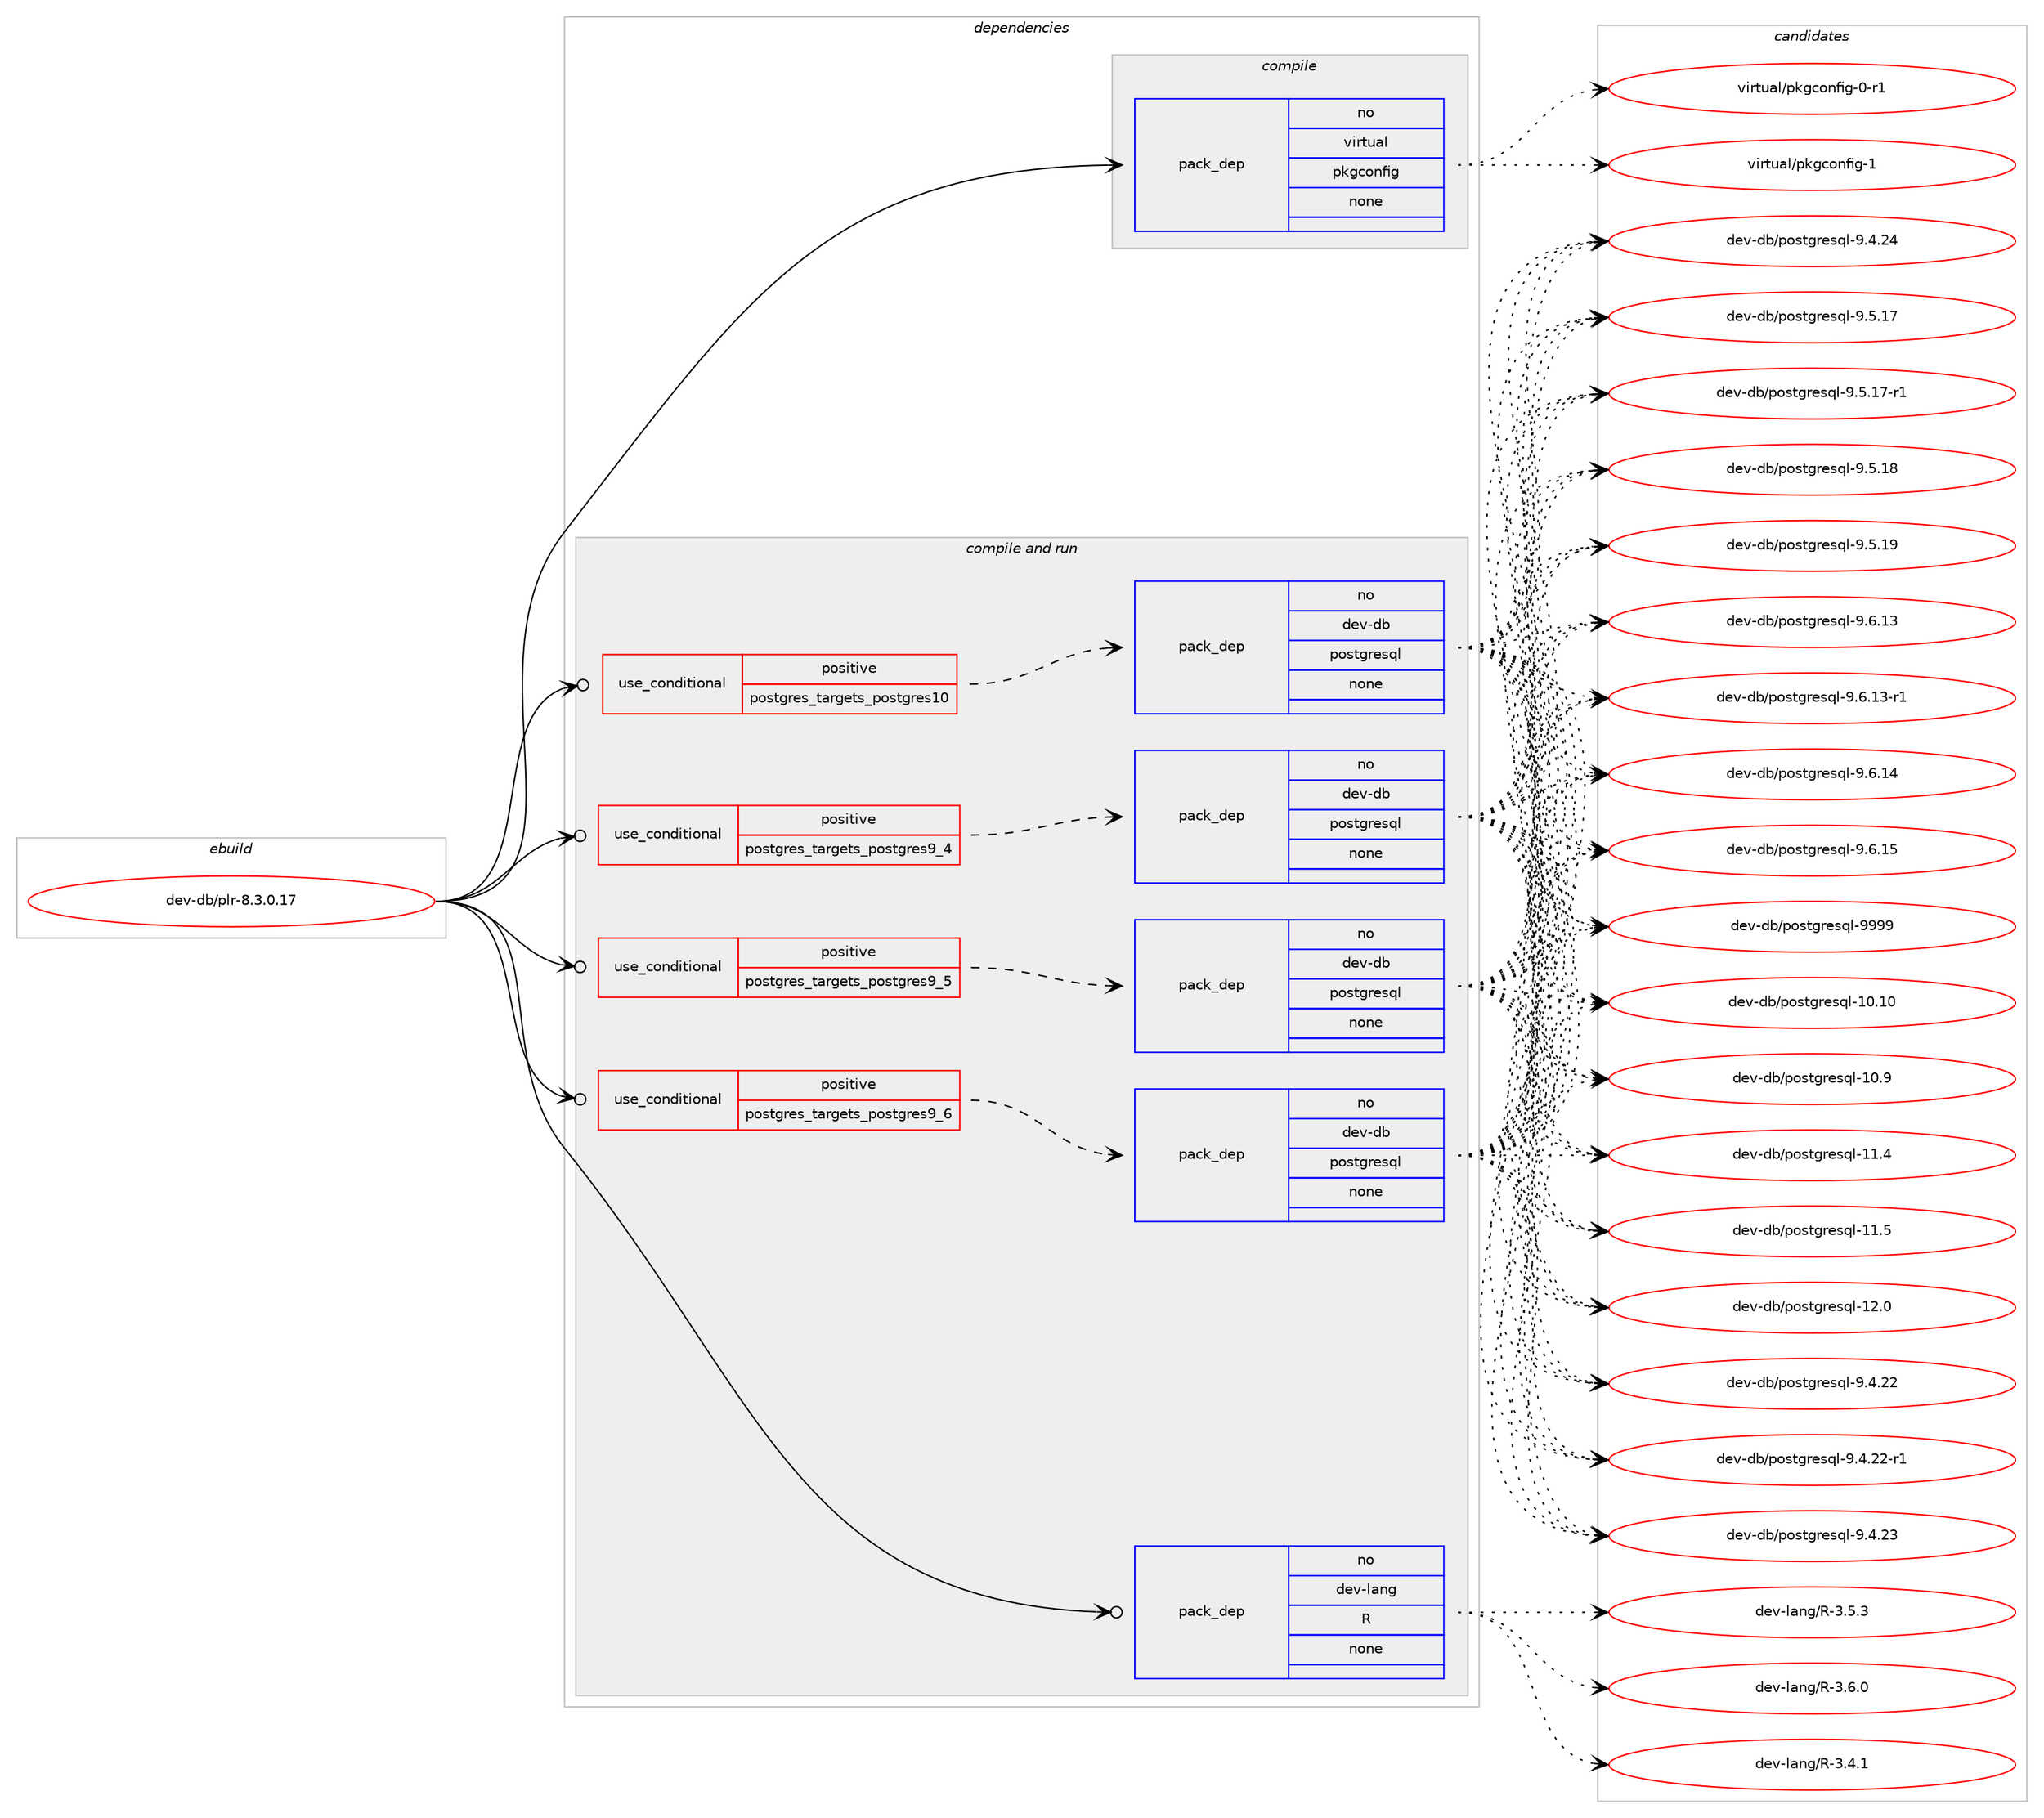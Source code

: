 digraph prolog {

# *************
# Graph options
# *************

newrank=true;
concentrate=true;
compound=true;
graph [rankdir=LR,fontname=Helvetica,fontsize=10,ranksep=1.5];#, ranksep=2.5, nodesep=0.2];
edge  [arrowhead=vee];
node  [fontname=Helvetica,fontsize=10];

# **********
# The ebuild
# **********

subgraph cluster_leftcol {
color=gray;
rank=same;
label=<<i>ebuild</i>>;
id [label="dev-db/plr-8.3.0.17", color=red, width=4, href="../dev-db/plr-8.3.0.17.svg"];
}

# ****************
# The dependencies
# ****************

subgraph cluster_midcol {
color=gray;
label=<<i>dependencies</i>>;
subgraph cluster_compile {
fillcolor="#eeeeee";
style=filled;
label=<<i>compile</i>>;
subgraph pack388473 {
dependency521753 [label=<<TABLE BORDER="0" CELLBORDER="1" CELLSPACING="0" CELLPADDING="4" WIDTH="220"><TR><TD ROWSPAN="6" CELLPADDING="30">pack_dep</TD></TR><TR><TD WIDTH="110">no</TD></TR><TR><TD>virtual</TD></TR><TR><TD>pkgconfig</TD></TR><TR><TD>none</TD></TR><TR><TD></TD></TR></TABLE>>, shape=none, color=blue];
}
id:e -> dependency521753:w [weight=20,style="solid",arrowhead="vee"];
}
subgraph cluster_compileandrun {
fillcolor="#eeeeee";
style=filled;
label=<<i>compile and run</i>>;
subgraph cond123556 {
dependency521754 [label=<<TABLE BORDER="0" CELLBORDER="1" CELLSPACING="0" CELLPADDING="4"><TR><TD ROWSPAN="3" CELLPADDING="10">use_conditional</TD></TR><TR><TD>positive</TD></TR><TR><TD>postgres_targets_postgres10</TD></TR></TABLE>>, shape=none, color=red];
subgraph pack388474 {
dependency521755 [label=<<TABLE BORDER="0" CELLBORDER="1" CELLSPACING="0" CELLPADDING="4" WIDTH="220"><TR><TD ROWSPAN="6" CELLPADDING="30">pack_dep</TD></TR><TR><TD WIDTH="110">no</TD></TR><TR><TD>dev-db</TD></TR><TR><TD>postgresql</TD></TR><TR><TD>none</TD></TR><TR><TD></TD></TR></TABLE>>, shape=none, color=blue];
}
dependency521754:e -> dependency521755:w [weight=20,style="dashed",arrowhead="vee"];
}
id:e -> dependency521754:w [weight=20,style="solid",arrowhead="odotvee"];
subgraph cond123557 {
dependency521756 [label=<<TABLE BORDER="0" CELLBORDER="1" CELLSPACING="0" CELLPADDING="4"><TR><TD ROWSPAN="3" CELLPADDING="10">use_conditional</TD></TR><TR><TD>positive</TD></TR><TR><TD>postgres_targets_postgres9_4</TD></TR></TABLE>>, shape=none, color=red];
subgraph pack388475 {
dependency521757 [label=<<TABLE BORDER="0" CELLBORDER="1" CELLSPACING="0" CELLPADDING="4" WIDTH="220"><TR><TD ROWSPAN="6" CELLPADDING="30">pack_dep</TD></TR><TR><TD WIDTH="110">no</TD></TR><TR><TD>dev-db</TD></TR><TR><TD>postgresql</TD></TR><TR><TD>none</TD></TR><TR><TD></TD></TR></TABLE>>, shape=none, color=blue];
}
dependency521756:e -> dependency521757:w [weight=20,style="dashed",arrowhead="vee"];
}
id:e -> dependency521756:w [weight=20,style="solid",arrowhead="odotvee"];
subgraph cond123558 {
dependency521758 [label=<<TABLE BORDER="0" CELLBORDER="1" CELLSPACING="0" CELLPADDING="4"><TR><TD ROWSPAN="3" CELLPADDING="10">use_conditional</TD></TR><TR><TD>positive</TD></TR><TR><TD>postgres_targets_postgres9_5</TD></TR></TABLE>>, shape=none, color=red];
subgraph pack388476 {
dependency521759 [label=<<TABLE BORDER="0" CELLBORDER="1" CELLSPACING="0" CELLPADDING="4" WIDTH="220"><TR><TD ROWSPAN="6" CELLPADDING="30">pack_dep</TD></TR><TR><TD WIDTH="110">no</TD></TR><TR><TD>dev-db</TD></TR><TR><TD>postgresql</TD></TR><TR><TD>none</TD></TR><TR><TD></TD></TR></TABLE>>, shape=none, color=blue];
}
dependency521758:e -> dependency521759:w [weight=20,style="dashed",arrowhead="vee"];
}
id:e -> dependency521758:w [weight=20,style="solid",arrowhead="odotvee"];
subgraph cond123559 {
dependency521760 [label=<<TABLE BORDER="0" CELLBORDER="1" CELLSPACING="0" CELLPADDING="4"><TR><TD ROWSPAN="3" CELLPADDING="10">use_conditional</TD></TR><TR><TD>positive</TD></TR><TR><TD>postgres_targets_postgres9_6</TD></TR></TABLE>>, shape=none, color=red];
subgraph pack388477 {
dependency521761 [label=<<TABLE BORDER="0" CELLBORDER="1" CELLSPACING="0" CELLPADDING="4" WIDTH="220"><TR><TD ROWSPAN="6" CELLPADDING="30">pack_dep</TD></TR><TR><TD WIDTH="110">no</TD></TR><TR><TD>dev-db</TD></TR><TR><TD>postgresql</TD></TR><TR><TD>none</TD></TR><TR><TD></TD></TR></TABLE>>, shape=none, color=blue];
}
dependency521760:e -> dependency521761:w [weight=20,style="dashed",arrowhead="vee"];
}
id:e -> dependency521760:w [weight=20,style="solid",arrowhead="odotvee"];
subgraph pack388478 {
dependency521762 [label=<<TABLE BORDER="0" CELLBORDER="1" CELLSPACING="0" CELLPADDING="4" WIDTH="220"><TR><TD ROWSPAN="6" CELLPADDING="30">pack_dep</TD></TR><TR><TD WIDTH="110">no</TD></TR><TR><TD>dev-lang</TD></TR><TR><TD>R</TD></TR><TR><TD>none</TD></TR><TR><TD></TD></TR></TABLE>>, shape=none, color=blue];
}
id:e -> dependency521762:w [weight=20,style="solid",arrowhead="odotvee"];
}
subgraph cluster_run {
fillcolor="#eeeeee";
style=filled;
label=<<i>run</i>>;
}
}

# **************
# The candidates
# **************

subgraph cluster_choices {
rank=same;
color=gray;
label=<<i>candidates</i>>;

subgraph choice388473 {
color=black;
nodesep=1;
choice11810511411611797108471121071039911111010210510345484511449 [label="virtual/pkgconfig-0-r1", color=red, width=4,href="../virtual/pkgconfig-0-r1.svg"];
choice1181051141161179710847112107103991111101021051034549 [label="virtual/pkgconfig-1", color=red, width=4,href="../virtual/pkgconfig-1.svg"];
dependency521753:e -> choice11810511411611797108471121071039911111010210510345484511449:w [style=dotted,weight="100"];
dependency521753:e -> choice1181051141161179710847112107103991111101021051034549:w [style=dotted,weight="100"];
}
subgraph choice388474 {
color=black;
nodesep=1;
choice100101118451009847112111115116103114101115113108454948464948 [label="dev-db/postgresql-10.10", color=red, width=4,href="../dev-db/postgresql-10.10.svg"];
choice1001011184510098471121111151161031141011151131084549484657 [label="dev-db/postgresql-10.9", color=red, width=4,href="../dev-db/postgresql-10.9.svg"];
choice1001011184510098471121111151161031141011151131084549494652 [label="dev-db/postgresql-11.4", color=red, width=4,href="../dev-db/postgresql-11.4.svg"];
choice1001011184510098471121111151161031141011151131084549494653 [label="dev-db/postgresql-11.5", color=red, width=4,href="../dev-db/postgresql-11.5.svg"];
choice1001011184510098471121111151161031141011151131084549504648 [label="dev-db/postgresql-12.0", color=red, width=4,href="../dev-db/postgresql-12.0.svg"];
choice10010111845100984711211111511610311410111511310845574652465050 [label="dev-db/postgresql-9.4.22", color=red, width=4,href="../dev-db/postgresql-9.4.22.svg"];
choice100101118451009847112111115116103114101115113108455746524650504511449 [label="dev-db/postgresql-9.4.22-r1", color=red, width=4,href="../dev-db/postgresql-9.4.22-r1.svg"];
choice10010111845100984711211111511610311410111511310845574652465051 [label="dev-db/postgresql-9.4.23", color=red, width=4,href="../dev-db/postgresql-9.4.23.svg"];
choice10010111845100984711211111511610311410111511310845574652465052 [label="dev-db/postgresql-9.4.24", color=red, width=4,href="../dev-db/postgresql-9.4.24.svg"];
choice10010111845100984711211111511610311410111511310845574653464955 [label="dev-db/postgresql-9.5.17", color=red, width=4,href="../dev-db/postgresql-9.5.17.svg"];
choice100101118451009847112111115116103114101115113108455746534649554511449 [label="dev-db/postgresql-9.5.17-r1", color=red, width=4,href="../dev-db/postgresql-9.5.17-r1.svg"];
choice10010111845100984711211111511610311410111511310845574653464956 [label="dev-db/postgresql-9.5.18", color=red, width=4,href="../dev-db/postgresql-9.5.18.svg"];
choice10010111845100984711211111511610311410111511310845574653464957 [label="dev-db/postgresql-9.5.19", color=red, width=4,href="../dev-db/postgresql-9.5.19.svg"];
choice10010111845100984711211111511610311410111511310845574654464951 [label="dev-db/postgresql-9.6.13", color=red, width=4,href="../dev-db/postgresql-9.6.13.svg"];
choice100101118451009847112111115116103114101115113108455746544649514511449 [label="dev-db/postgresql-9.6.13-r1", color=red, width=4,href="../dev-db/postgresql-9.6.13-r1.svg"];
choice10010111845100984711211111511610311410111511310845574654464952 [label="dev-db/postgresql-9.6.14", color=red, width=4,href="../dev-db/postgresql-9.6.14.svg"];
choice10010111845100984711211111511610311410111511310845574654464953 [label="dev-db/postgresql-9.6.15", color=red, width=4,href="../dev-db/postgresql-9.6.15.svg"];
choice1001011184510098471121111151161031141011151131084557575757 [label="dev-db/postgresql-9999", color=red, width=4,href="../dev-db/postgresql-9999.svg"];
dependency521755:e -> choice100101118451009847112111115116103114101115113108454948464948:w [style=dotted,weight="100"];
dependency521755:e -> choice1001011184510098471121111151161031141011151131084549484657:w [style=dotted,weight="100"];
dependency521755:e -> choice1001011184510098471121111151161031141011151131084549494652:w [style=dotted,weight="100"];
dependency521755:e -> choice1001011184510098471121111151161031141011151131084549494653:w [style=dotted,weight="100"];
dependency521755:e -> choice1001011184510098471121111151161031141011151131084549504648:w [style=dotted,weight="100"];
dependency521755:e -> choice10010111845100984711211111511610311410111511310845574652465050:w [style=dotted,weight="100"];
dependency521755:e -> choice100101118451009847112111115116103114101115113108455746524650504511449:w [style=dotted,weight="100"];
dependency521755:e -> choice10010111845100984711211111511610311410111511310845574652465051:w [style=dotted,weight="100"];
dependency521755:e -> choice10010111845100984711211111511610311410111511310845574652465052:w [style=dotted,weight="100"];
dependency521755:e -> choice10010111845100984711211111511610311410111511310845574653464955:w [style=dotted,weight="100"];
dependency521755:e -> choice100101118451009847112111115116103114101115113108455746534649554511449:w [style=dotted,weight="100"];
dependency521755:e -> choice10010111845100984711211111511610311410111511310845574653464956:w [style=dotted,weight="100"];
dependency521755:e -> choice10010111845100984711211111511610311410111511310845574653464957:w [style=dotted,weight="100"];
dependency521755:e -> choice10010111845100984711211111511610311410111511310845574654464951:w [style=dotted,weight="100"];
dependency521755:e -> choice100101118451009847112111115116103114101115113108455746544649514511449:w [style=dotted,weight="100"];
dependency521755:e -> choice10010111845100984711211111511610311410111511310845574654464952:w [style=dotted,weight="100"];
dependency521755:e -> choice10010111845100984711211111511610311410111511310845574654464953:w [style=dotted,weight="100"];
dependency521755:e -> choice1001011184510098471121111151161031141011151131084557575757:w [style=dotted,weight="100"];
}
subgraph choice388475 {
color=black;
nodesep=1;
choice100101118451009847112111115116103114101115113108454948464948 [label="dev-db/postgresql-10.10", color=red, width=4,href="../dev-db/postgresql-10.10.svg"];
choice1001011184510098471121111151161031141011151131084549484657 [label="dev-db/postgresql-10.9", color=red, width=4,href="../dev-db/postgresql-10.9.svg"];
choice1001011184510098471121111151161031141011151131084549494652 [label="dev-db/postgresql-11.4", color=red, width=4,href="../dev-db/postgresql-11.4.svg"];
choice1001011184510098471121111151161031141011151131084549494653 [label="dev-db/postgresql-11.5", color=red, width=4,href="../dev-db/postgresql-11.5.svg"];
choice1001011184510098471121111151161031141011151131084549504648 [label="dev-db/postgresql-12.0", color=red, width=4,href="../dev-db/postgresql-12.0.svg"];
choice10010111845100984711211111511610311410111511310845574652465050 [label="dev-db/postgresql-9.4.22", color=red, width=4,href="../dev-db/postgresql-9.4.22.svg"];
choice100101118451009847112111115116103114101115113108455746524650504511449 [label="dev-db/postgresql-9.4.22-r1", color=red, width=4,href="../dev-db/postgresql-9.4.22-r1.svg"];
choice10010111845100984711211111511610311410111511310845574652465051 [label="dev-db/postgresql-9.4.23", color=red, width=4,href="../dev-db/postgresql-9.4.23.svg"];
choice10010111845100984711211111511610311410111511310845574652465052 [label="dev-db/postgresql-9.4.24", color=red, width=4,href="../dev-db/postgresql-9.4.24.svg"];
choice10010111845100984711211111511610311410111511310845574653464955 [label="dev-db/postgresql-9.5.17", color=red, width=4,href="../dev-db/postgresql-9.5.17.svg"];
choice100101118451009847112111115116103114101115113108455746534649554511449 [label="dev-db/postgresql-9.5.17-r1", color=red, width=4,href="../dev-db/postgresql-9.5.17-r1.svg"];
choice10010111845100984711211111511610311410111511310845574653464956 [label="dev-db/postgresql-9.5.18", color=red, width=4,href="../dev-db/postgresql-9.5.18.svg"];
choice10010111845100984711211111511610311410111511310845574653464957 [label="dev-db/postgresql-9.5.19", color=red, width=4,href="../dev-db/postgresql-9.5.19.svg"];
choice10010111845100984711211111511610311410111511310845574654464951 [label="dev-db/postgresql-9.6.13", color=red, width=4,href="../dev-db/postgresql-9.6.13.svg"];
choice100101118451009847112111115116103114101115113108455746544649514511449 [label="dev-db/postgresql-9.6.13-r1", color=red, width=4,href="../dev-db/postgresql-9.6.13-r1.svg"];
choice10010111845100984711211111511610311410111511310845574654464952 [label="dev-db/postgresql-9.6.14", color=red, width=4,href="../dev-db/postgresql-9.6.14.svg"];
choice10010111845100984711211111511610311410111511310845574654464953 [label="dev-db/postgresql-9.6.15", color=red, width=4,href="../dev-db/postgresql-9.6.15.svg"];
choice1001011184510098471121111151161031141011151131084557575757 [label="dev-db/postgresql-9999", color=red, width=4,href="../dev-db/postgresql-9999.svg"];
dependency521757:e -> choice100101118451009847112111115116103114101115113108454948464948:w [style=dotted,weight="100"];
dependency521757:e -> choice1001011184510098471121111151161031141011151131084549484657:w [style=dotted,weight="100"];
dependency521757:e -> choice1001011184510098471121111151161031141011151131084549494652:w [style=dotted,weight="100"];
dependency521757:e -> choice1001011184510098471121111151161031141011151131084549494653:w [style=dotted,weight="100"];
dependency521757:e -> choice1001011184510098471121111151161031141011151131084549504648:w [style=dotted,weight="100"];
dependency521757:e -> choice10010111845100984711211111511610311410111511310845574652465050:w [style=dotted,weight="100"];
dependency521757:e -> choice100101118451009847112111115116103114101115113108455746524650504511449:w [style=dotted,weight="100"];
dependency521757:e -> choice10010111845100984711211111511610311410111511310845574652465051:w [style=dotted,weight="100"];
dependency521757:e -> choice10010111845100984711211111511610311410111511310845574652465052:w [style=dotted,weight="100"];
dependency521757:e -> choice10010111845100984711211111511610311410111511310845574653464955:w [style=dotted,weight="100"];
dependency521757:e -> choice100101118451009847112111115116103114101115113108455746534649554511449:w [style=dotted,weight="100"];
dependency521757:e -> choice10010111845100984711211111511610311410111511310845574653464956:w [style=dotted,weight="100"];
dependency521757:e -> choice10010111845100984711211111511610311410111511310845574653464957:w [style=dotted,weight="100"];
dependency521757:e -> choice10010111845100984711211111511610311410111511310845574654464951:w [style=dotted,weight="100"];
dependency521757:e -> choice100101118451009847112111115116103114101115113108455746544649514511449:w [style=dotted,weight="100"];
dependency521757:e -> choice10010111845100984711211111511610311410111511310845574654464952:w [style=dotted,weight="100"];
dependency521757:e -> choice10010111845100984711211111511610311410111511310845574654464953:w [style=dotted,weight="100"];
dependency521757:e -> choice1001011184510098471121111151161031141011151131084557575757:w [style=dotted,weight="100"];
}
subgraph choice388476 {
color=black;
nodesep=1;
choice100101118451009847112111115116103114101115113108454948464948 [label="dev-db/postgresql-10.10", color=red, width=4,href="../dev-db/postgresql-10.10.svg"];
choice1001011184510098471121111151161031141011151131084549484657 [label="dev-db/postgresql-10.9", color=red, width=4,href="../dev-db/postgresql-10.9.svg"];
choice1001011184510098471121111151161031141011151131084549494652 [label="dev-db/postgresql-11.4", color=red, width=4,href="../dev-db/postgresql-11.4.svg"];
choice1001011184510098471121111151161031141011151131084549494653 [label="dev-db/postgresql-11.5", color=red, width=4,href="../dev-db/postgresql-11.5.svg"];
choice1001011184510098471121111151161031141011151131084549504648 [label="dev-db/postgresql-12.0", color=red, width=4,href="../dev-db/postgresql-12.0.svg"];
choice10010111845100984711211111511610311410111511310845574652465050 [label="dev-db/postgresql-9.4.22", color=red, width=4,href="../dev-db/postgresql-9.4.22.svg"];
choice100101118451009847112111115116103114101115113108455746524650504511449 [label="dev-db/postgresql-9.4.22-r1", color=red, width=4,href="../dev-db/postgresql-9.4.22-r1.svg"];
choice10010111845100984711211111511610311410111511310845574652465051 [label="dev-db/postgresql-9.4.23", color=red, width=4,href="../dev-db/postgresql-9.4.23.svg"];
choice10010111845100984711211111511610311410111511310845574652465052 [label="dev-db/postgresql-9.4.24", color=red, width=4,href="../dev-db/postgresql-9.4.24.svg"];
choice10010111845100984711211111511610311410111511310845574653464955 [label="dev-db/postgresql-9.5.17", color=red, width=4,href="../dev-db/postgresql-9.5.17.svg"];
choice100101118451009847112111115116103114101115113108455746534649554511449 [label="dev-db/postgresql-9.5.17-r1", color=red, width=4,href="../dev-db/postgresql-9.5.17-r1.svg"];
choice10010111845100984711211111511610311410111511310845574653464956 [label="dev-db/postgresql-9.5.18", color=red, width=4,href="../dev-db/postgresql-9.5.18.svg"];
choice10010111845100984711211111511610311410111511310845574653464957 [label="dev-db/postgresql-9.5.19", color=red, width=4,href="../dev-db/postgresql-9.5.19.svg"];
choice10010111845100984711211111511610311410111511310845574654464951 [label="dev-db/postgresql-9.6.13", color=red, width=4,href="../dev-db/postgresql-9.6.13.svg"];
choice100101118451009847112111115116103114101115113108455746544649514511449 [label="dev-db/postgresql-9.6.13-r1", color=red, width=4,href="../dev-db/postgresql-9.6.13-r1.svg"];
choice10010111845100984711211111511610311410111511310845574654464952 [label="dev-db/postgresql-9.6.14", color=red, width=4,href="../dev-db/postgresql-9.6.14.svg"];
choice10010111845100984711211111511610311410111511310845574654464953 [label="dev-db/postgresql-9.6.15", color=red, width=4,href="../dev-db/postgresql-9.6.15.svg"];
choice1001011184510098471121111151161031141011151131084557575757 [label="dev-db/postgresql-9999", color=red, width=4,href="../dev-db/postgresql-9999.svg"];
dependency521759:e -> choice100101118451009847112111115116103114101115113108454948464948:w [style=dotted,weight="100"];
dependency521759:e -> choice1001011184510098471121111151161031141011151131084549484657:w [style=dotted,weight="100"];
dependency521759:e -> choice1001011184510098471121111151161031141011151131084549494652:w [style=dotted,weight="100"];
dependency521759:e -> choice1001011184510098471121111151161031141011151131084549494653:w [style=dotted,weight="100"];
dependency521759:e -> choice1001011184510098471121111151161031141011151131084549504648:w [style=dotted,weight="100"];
dependency521759:e -> choice10010111845100984711211111511610311410111511310845574652465050:w [style=dotted,weight="100"];
dependency521759:e -> choice100101118451009847112111115116103114101115113108455746524650504511449:w [style=dotted,weight="100"];
dependency521759:e -> choice10010111845100984711211111511610311410111511310845574652465051:w [style=dotted,weight="100"];
dependency521759:e -> choice10010111845100984711211111511610311410111511310845574652465052:w [style=dotted,weight="100"];
dependency521759:e -> choice10010111845100984711211111511610311410111511310845574653464955:w [style=dotted,weight="100"];
dependency521759:e -> choice100101118451009847112111115116103114101115113108455746534649554511449:w [style=dotted,weight="100"];
dependency521759:e -> choice10010111845100984711211111511610311410111511310845574653464956:w [style=dotted,weight="100"];
dependency521759:e -> choice10010111845100984711211111511610311410111511310845574653464957:w [style=dotted,weight="100"];
dependency521759:e -> choice10010111845100984711211111511610311410111511310845574654464951:w [style=dotted,weight="100"];
dependency521759:e -> choice100101118451009847112111115116103114101115113108455746544649514511449:w [style=dotted,weight="100"];
dependency521759:e -> choice10010111845100984711211111511610311410111511310845574654464952:w [style=dotted,weight="100"];
dependency521759:e -> choice10010111845100984711211111511610311410111511310845574654464953:w [style=dotted,weight="100"];
dependency521759:e -> choice1001011184510098471121111151161031141011151131084557575757:w [style=dotted,weight="100"];
}
subgraph choice388477 {
color=black;
nodesep=1;
choice100101118451009847112111115116103114101115113108454948464948 [label="dev-db/postgresql-10.10", color=red, width=4,href="../dev-db/postgresql-10.10.svg"];
choice1001011184510098471121111151161031141011151131084549484657 [label="dev-db/postgresql-10.9", color=red, width=4,href="../dev-db/postgresql-10.9.svg"];
choice1001011184510098471121111151161031141011151131084549494652 [label="dev-db/postgresql-11.4", color=red, width=4,href="../dev-db/postgresql-11.4.svg"];
choice1001011184510098471121111151161031141011151131084549494653 [label="dev-db/postgresql-11.5", color=red, width=4,href="../dev-db/postgresql-11.5.svg"];
choice1001011184510098471121111151161031141011151131084549504648 [label="dev-db/postgresql-12.0", color=red, width=4,href="../dev-db/postgresql-12.0.svg"];
choice10010111845100984711211111511610311410111511310845574652465050 [label="dev-db/postgresql-9.4.22", color=red, width=4,href="../dev-db/postgresql-9.4.22.svg"];
choice100101118451009847112111115116103114101115113108455746524650504511449 [label="dev-db/postgresql-9.4.22-r1", color=red, width=4,href="../dev-db/postgresql-9.4.22-r1.svg"];
choice10010111845100984711211111511610311410111511310845574652465051 [label="dev-db/postgresql-9.4.23", color=red, width=4,href="../dev-db/postgresql-9.4.23.svg"];
choice10010111845100984711211111511610311410111511310845574652465052 [label="dev-db/postgresql-9.4.24", color=red, width=4,href="../dev-db/postgresql-9.4.24.svg"];
choice10010111845100984711211111511610311410111511310845574653464955 [label="dev-db/postgresql-9.5.17", color=red, width=4,href="../dev-db/postgresql-9.5.17.svg"];
choice100101118451009847112111115116103114101115113108455746534649554511449 [label="dev-db/postgresql-9.5.17-r1", color=red, width=4,href="../dev-db/postgresql-9.5.17-r1.svg"];
choice10010111845100984711211111511610311410111511310845574653464956 [label="dev-db/postgresql-9.5.18", color=red, width=4,href="../dev-db/postgresql-9.5.18.svg"];
choice10010111845100984711211111511610311410111511310845574653464957 [label="dev-db/postgresql-9.5.19", color=red, width=4,href="../dev-db/postgresql-9.5.19.svg"];
choice10010111845100984711211111511610311410111511310845574654464951 [label="dev-db/postgresql-9.6.13", color=red, width=4,href="../dev-db/postgresql-9.6.13.svg"];
choice100101118451009847112111115116103114101115113108455746544649514511449 [label="dev-db/postgresql-9.6.13-r1", color=red, width=4,href="../dev-db/postgresql-9.6.13-r1.svg"];
choice10010111845100984711211111511610311410111511310845574654464952 [label="dev-db/postgresql-9.6.14", color=red, width=4,href="../dev-db/postgresql-9.6.14.svg"];
choice10010111845100984711211111511610311410111511310845574654464953 [label="dev-db/postgresql-9.6.15", color=red, width=4,href="../dev-db/postgresql-9.6.15.svg"];
choice1001011184510098471121111151161031141011151131084557575757 [label="dev-db/postgresql-9999", color=red, width=4,href="../dev-db/postgresql-9999.svg"];
dependency521761:e -> choice100101118451009847112111115116103114101115113108454948464948:w [style=dotted,weight="100"];
dependency521761:e -> choice1001011184510098471121111151161031141011151131084549484657:w [style=dotted,weight="100"];
dependency521761:e -> choice1001011184510098471121111151161031141011151131084549494652:w [style=dotted,weight="100"];
dependency521761:e -> choice1001011184510098471121111151161031141011151131084549494653:w [style=dotted,weight="100"];
dependency521761:e -> choice1001011184510098471121111151161031141011151131084549504648:w [style=dotted,weight="100"];
dependency521761:e -> choice10010111845100984711211111511610311410111511310845574652465050:w [style=dotted,weight="100"];
dependency521761:e -> choice100101118451009847112111115116103114101115113108455746524650504511449:w [style=dotted,weight="100"];
dependency521761:e -> choice10010111845100984711211111511610311410111511310845574652465051:w [style=dotted,weight="100"];
dependency521761:e -> choice10010111845100984711211111511610311410111511310845574652465052:w [style=dotted,weight="100"];
dependency521761:e -> choice10010111845100984711211111511610311410111511310845574653464955:w [style=dotted,weight="100"];
dependency521761:e -> choice100101118451009847112111115116103114101115113108455746534649554511449:w [style=dotted,weight="100"];
dependency521761:e -> choice10010111845100984711211111511610311410111511310845574653464956:w [style=dotted,weight="100"];
dependency521761:e -> choice10010111845100984711211111511610311410111511310845574653464957:w [style=dotted,weight="100"];
dependency521761:e -> choice10010111845100984711211111511610311410111511310845574654464951:w [style=dotted,weight="100"];
dependency521761:e -> choice100101118451009847112111115116103114101115113108455746544649514511449:w [style=dotted,weight="100"];
dependency521761:e -> choice10010111845100984711211111511610311410111511310845574654464952:w [style=dotted,weight="100"];
dependency521761:e -> choice10010111845100984711211111511610311410111511310845574654464953:w [style=dotted,weight="100"];
dependency521761:e -> choice1001011184510098471121111151161031141011151131084557575757:w [style=dotted,weight="100"];
}
subgraph choice388478 {
color=black;
nodesep=1;
choice10010111845108971101034782455146524649 [label="dev-lang/R-3.4.1", color=red, width=4,href="../dev-lang/R-3.4.1.svg"];
choice10010111845108971101034782455146534651 [label="dev-lang/R-3.5.3", color=red, width=4,href="../dev-lang/R-3.5.3.svg"];
choice10010111845108971101034782455146544648 [label="dev-lang/R-3.6.0", color=red, width=4,href="../dev-lang/R-3.6.0.svg"];
dependency521762:e -> choice10010111845108971101034782455146524649:w [style=dotted,weight="100"];
dependency521762:e -> choice10010111845108971101034782455146534651:w [style=dotted,weight="100"];
dependency521762:e -> choice10010111845108971101034782455146544648:w [style=dotted,weight="100"];
}
}

}
